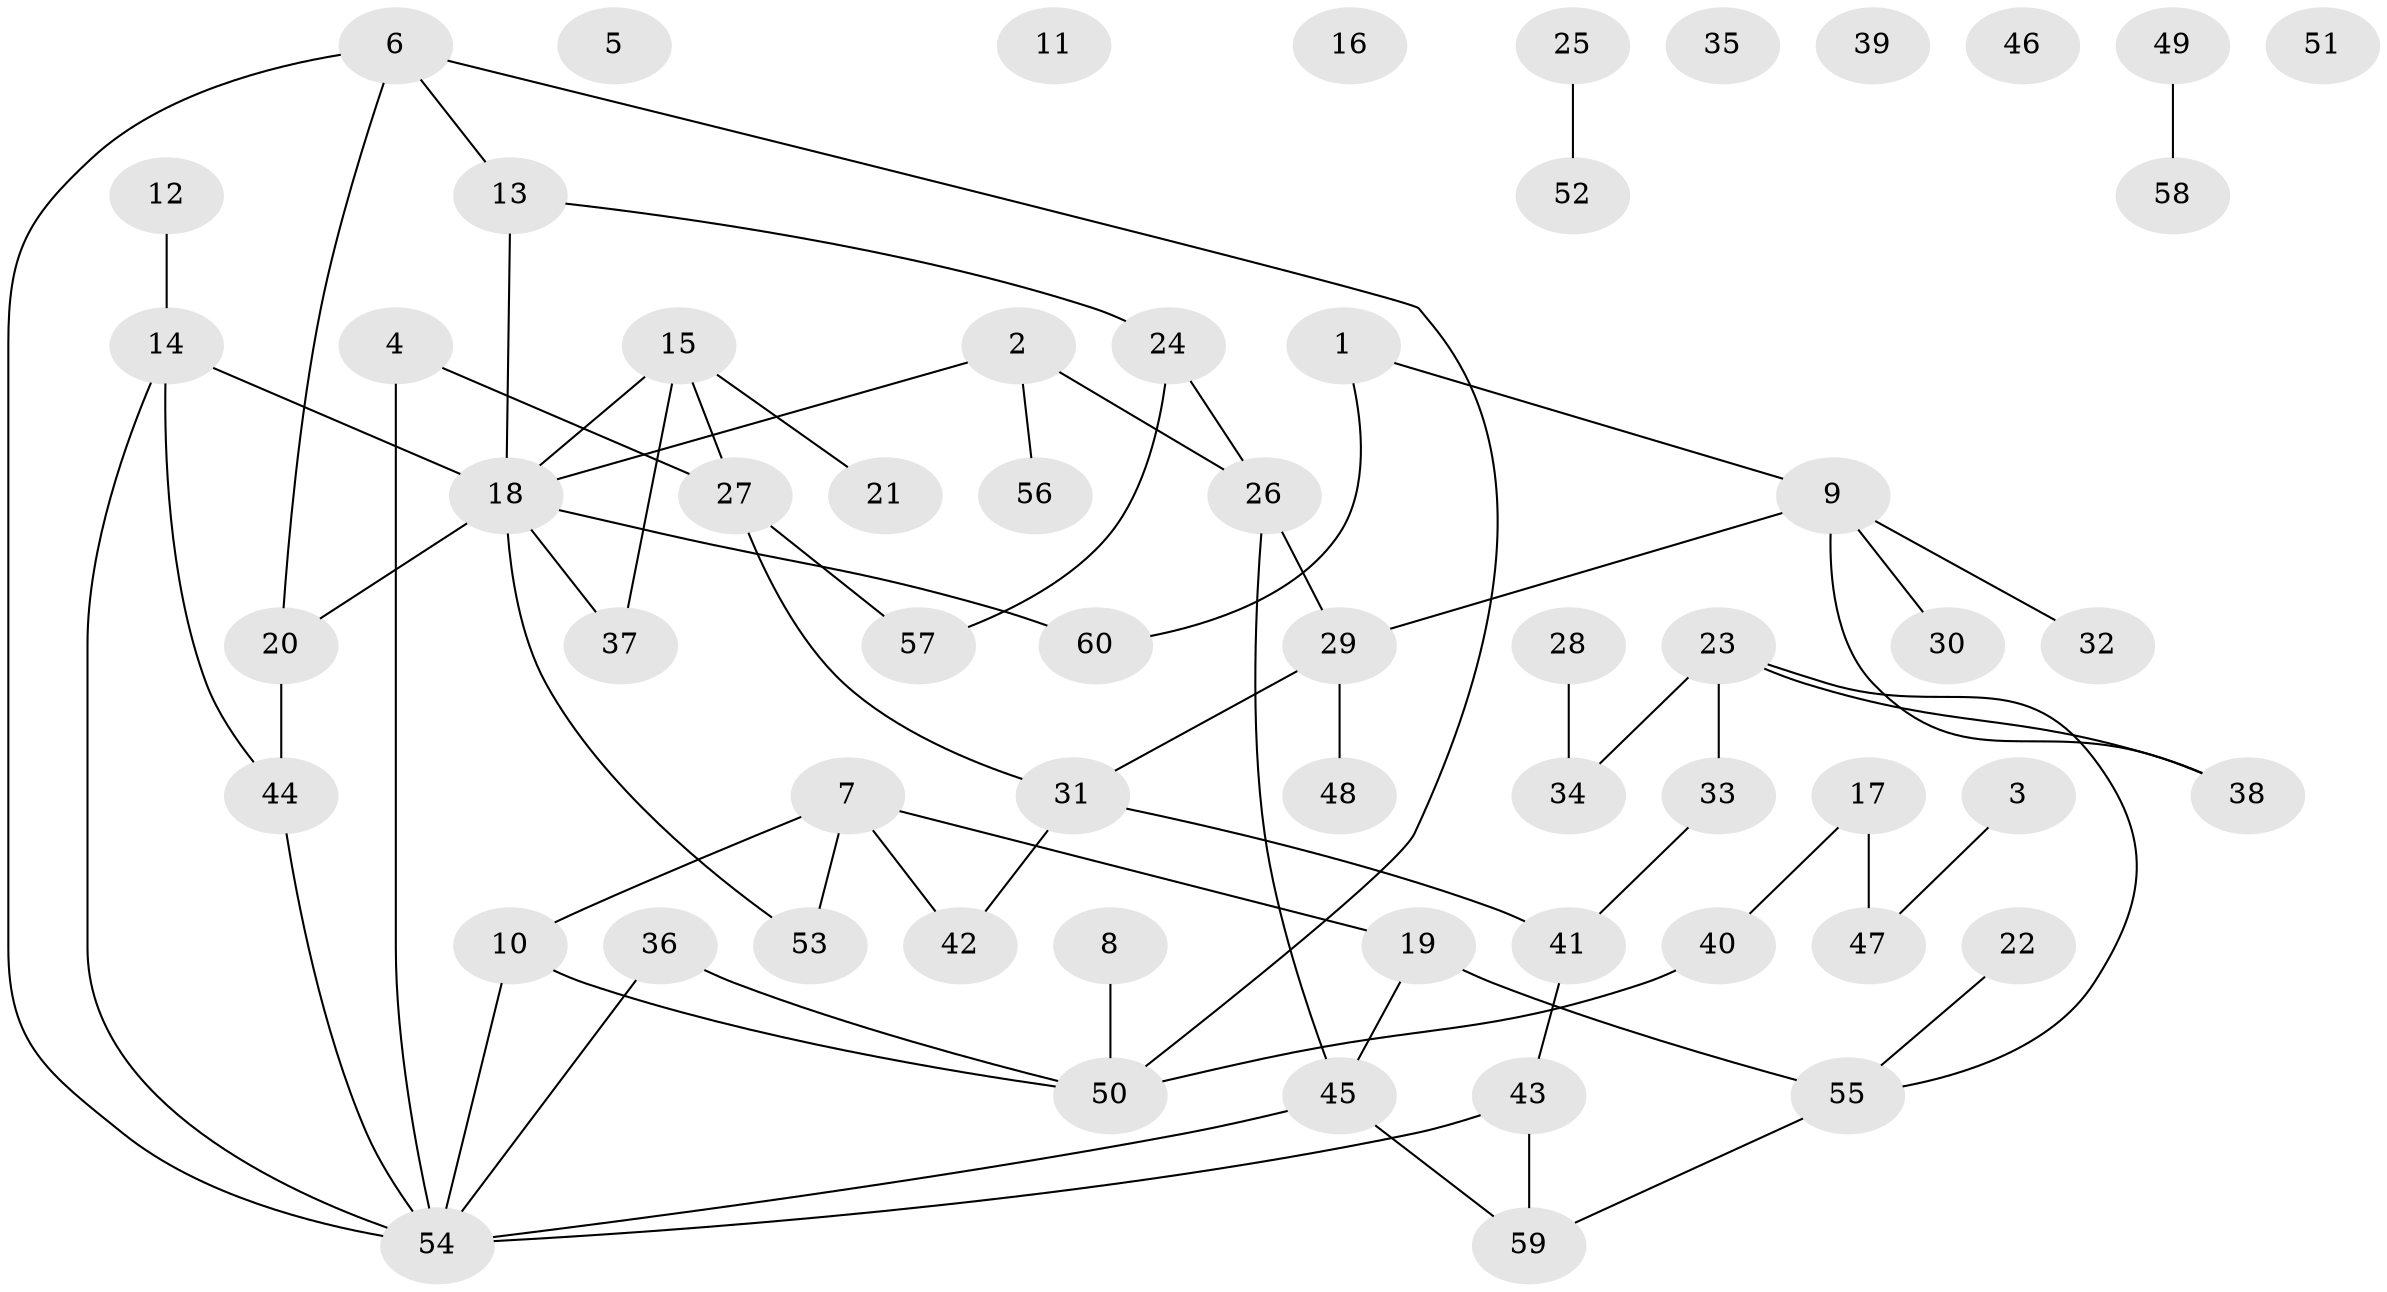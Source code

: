 // Generated by graph-tools (version 1.1) at 2025/33/03/09/25 02:33:44]
// undirected, 60 vertices, 71 edges
graph export_dot {
graph [start="1"]
  node [color=gray90,style=filled];
  1;
  2;
  3;
  4;
  5;
  6;
  7;
  8;
  9;
  10;
  11;
  12;
  13;
  14;
  15;
  16;
  17;
  18;
  19;
  20;
  21;
  22;
  23;
  24;
  25;
  26;
  27;
  28;
  29;
  30;
  31;
  32;
  33;
  34;
  35;
  36;
  37;
  38;
  39;
  40;
  41;
  42;
  43;
  44;
  45;
  46;
  47;
  48;
  49;
  50;
  51;
  52;
  53;
  54;
  55;
  56;
  57;
  58;
  59;
  60;
  1 -- 9;
  1 -- 60;
  2 -- 18;
  2 -- 26;
  2 -- 56;
  3 -- 47;
  4 -- 27;
  4 -- 54;
  6 -- 13;
  6 -- 20;
  6 -- 50;
  6 -- 54;
  7 -- 10;
  7 -- 19;
  7 -- 42;
  7 -- 53;
  8 -- 50;
  9 -- 29;
  9 -- 30;
  9 -- 32;
  9 -- 38;
  10 -- 50;
  10 -- 54;
  12 -- 14;
  13 -- 18;
  13 -- 24;
  14 -- 18;
  14 -- 44;
  14 -- 54;
  15 -- 18;
  15 -- 21;
  15 -- 27;
  15 -- 37;
  17 -- 40;
  17 -- 47;
  18 -- 20;
  18 -- 37;
  18 -- 53;
  18 -- 60;
  19 -- 45;
  19 -- 55;
  20 -- 44;
  22 -- 55;
  23 -- 33;
  23 -- 34;
  23 -- 38;
  23 -- 55;
  24 -- 26;
  24 -- 57;
  25 -- 52;
  26 -- 29;
  26 -- 45;
  27 -- 31;
  27 -- 57;
  28 -- 34;
  29 -- 31;
  29 -- 48;
  31 -- 41;
  31 -- 42;
  33 -- 41;
  36 -- 50;
  36 -- 54;
  40 -- 50;
  41 -- 43;
  43 -- 54;
  43 -- 59;
  44 -- 54;
  45 -- 54;
  45 -- 59;
  49 -- 58;
  55 -- 59;
}
